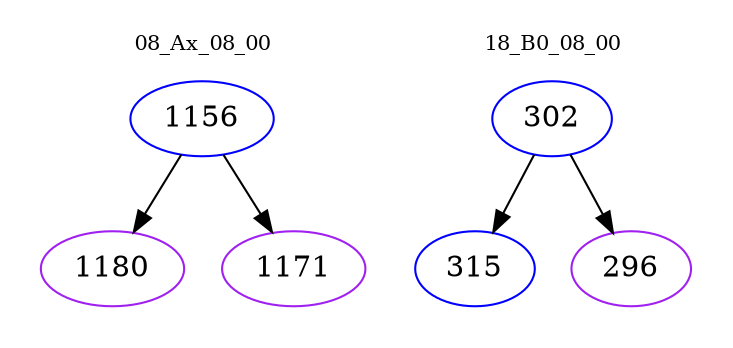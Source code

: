 digraph{
subgraph cluster_0 {
color = white
label = "08_Ax_08_00";
fontsize=10;
T0_1156 [label="1156", color="blue"]
T0_1156 -> T0_1180 [color="black"]
T0_1180 [label="1180", color="purple"]
T0_1156 -> T0_1171 [color="black"]
T0_1171 [label="1171", color="purple"]
}
subgraph cluster_1 {
color = white
label = "18_B0_08_00";
fontsize=10;
T1_302 [label="302", color="blue"]
T1_302 -> T1_315 [color="black"]
T1_315 [label="315", color="blue"]
T1_302 -> T1_296 [color="black"]
T1_296 [label="296", color="purple"]
}
}
